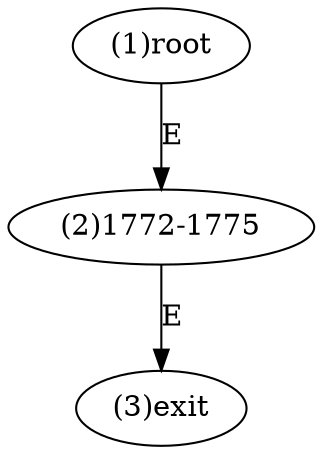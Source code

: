 digraph "" { 
1[ label="(1)root"];
2[ label="(2)1772-1775"];
3[ label="(3)exit"];
1->2[ label="E"];
2->3[ label="E"];
}